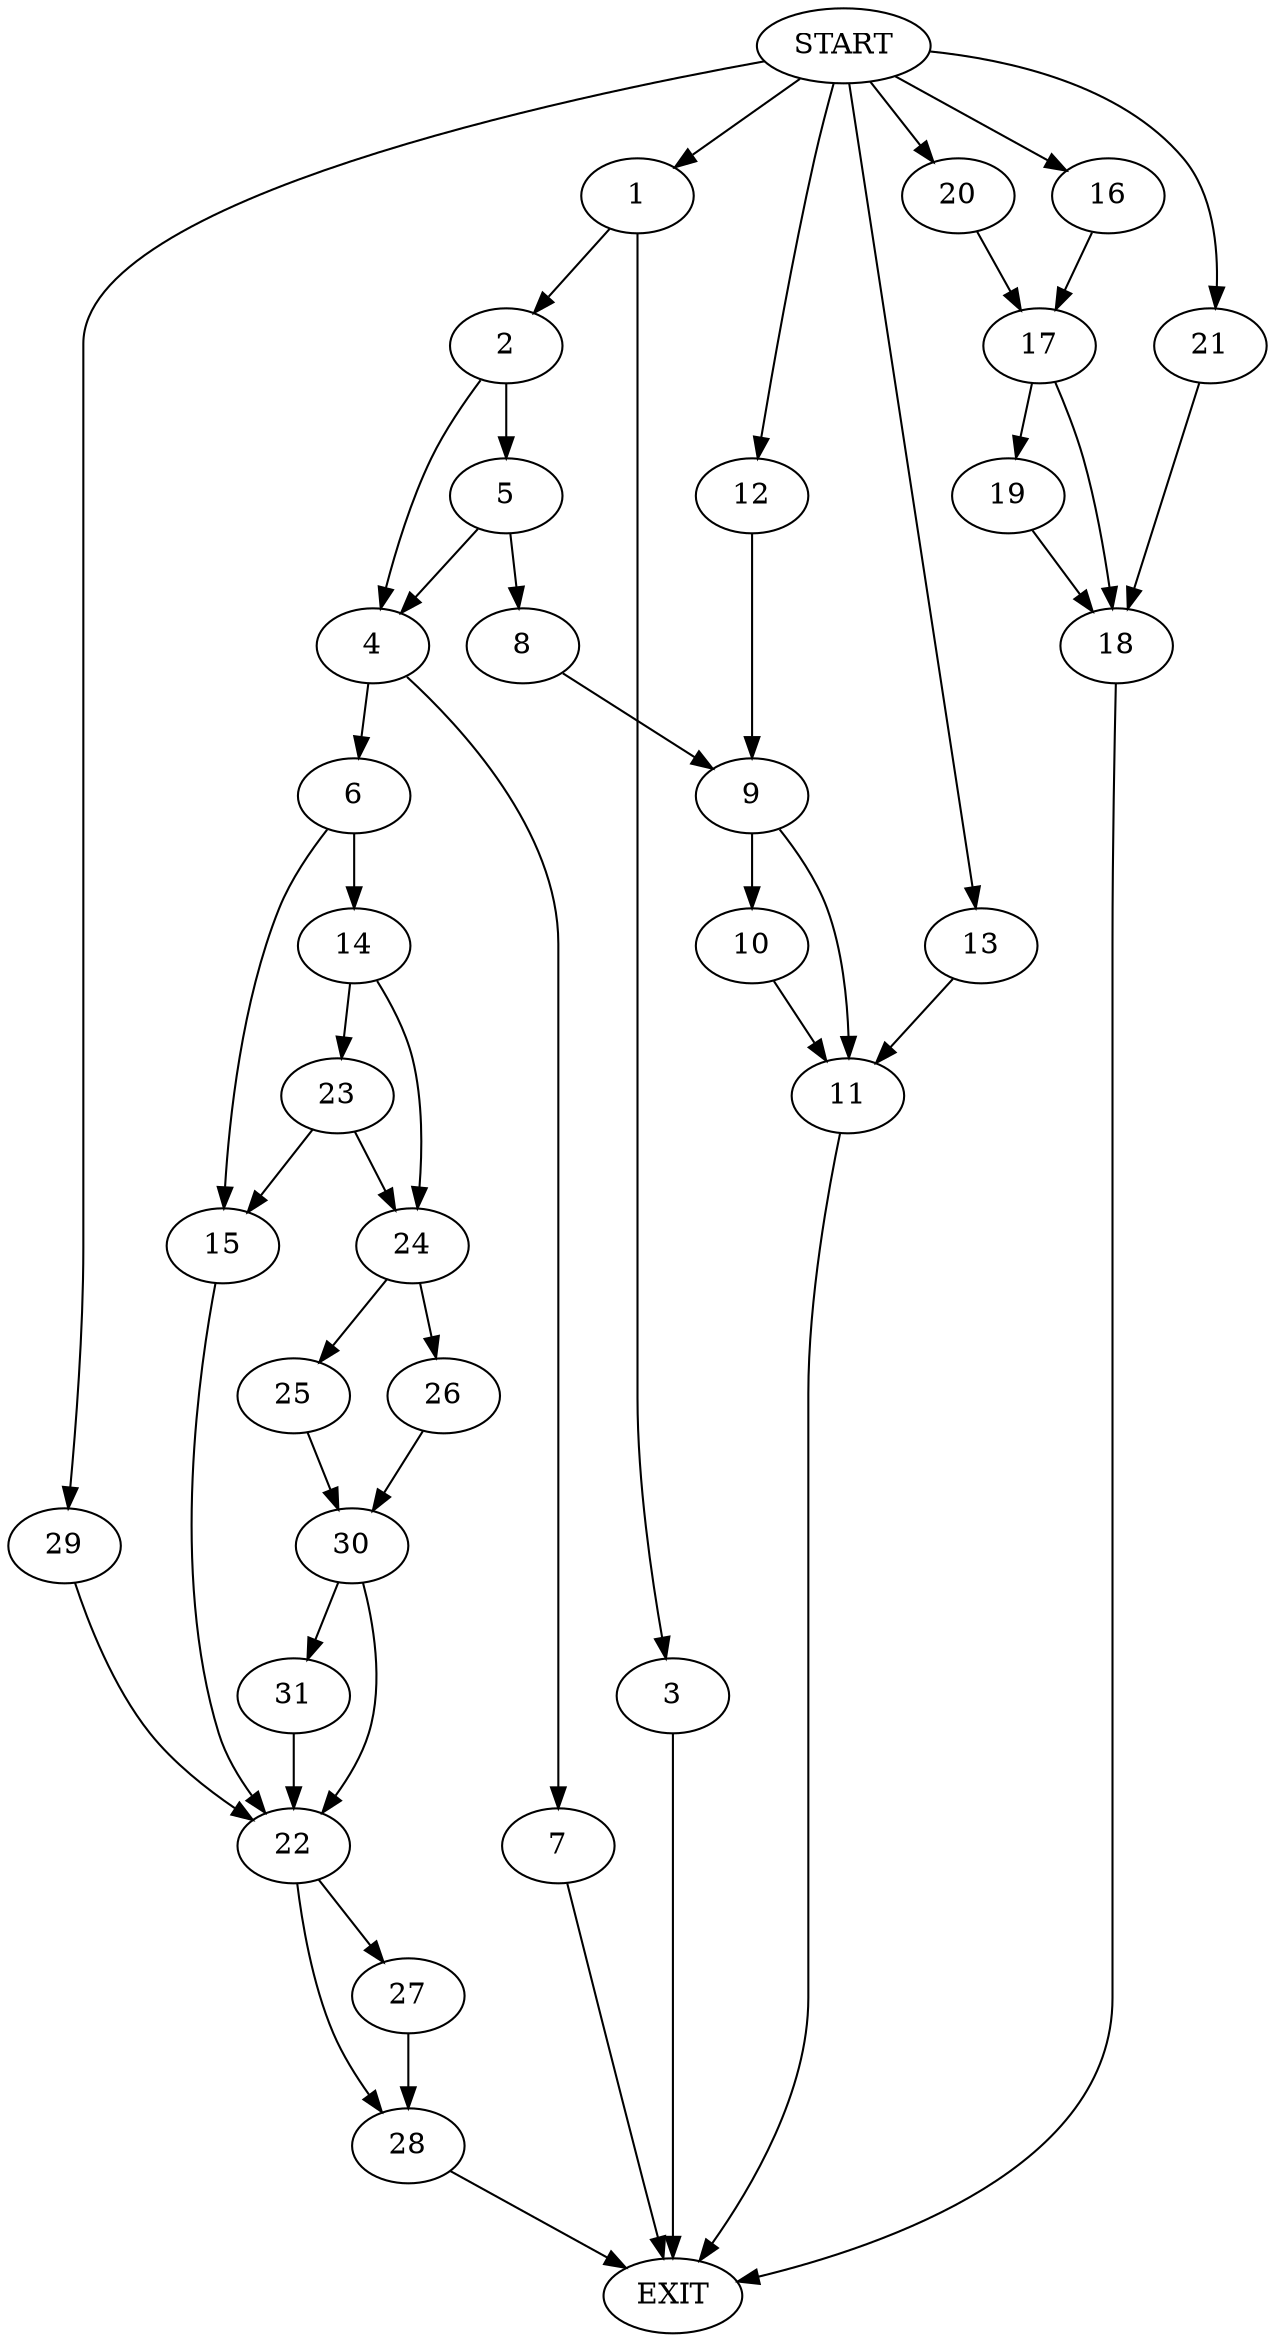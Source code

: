 digraph {
0 [label="START"]
32 [label="EXIT"]
0 -> 1
1 -> 2
1 -> 3
3 -> 32
2 -> 4
2 -> 5
4 -> 6
4 -> 7
5 -> 8
5 -> 4
8 -> 9
9 -> 10
9 -> 11
0 -> 12
12 -> 9
10 -> 11
11 -> 32
0 -> 13
13 -> 11
6 -> 14
6 -> 15
7 -> 32
0 -> 16
16 -> 17
17 -> 18
17 -> 19
0 -> 20
20 -> 17
19 -> 18
18 -> 32
0 -> 21
21 -> 18
15 -> 22
14 -> 23
14 -> 24
23 -> 15
23 -> 24
24 -> 25
24 -> 26
22 -> 27
22 -> 28
0 -> 29
29 -> 22
25 -> 30
26 -> 30
30 -> 22
30 -> 31
31 -> 22
27 -> 28
28 -> 32
}
